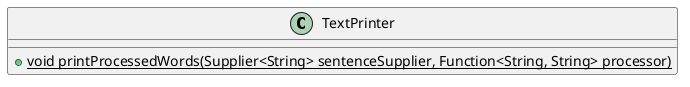 @startuml
'https://plantuml.com/class-diagram

class TextPrinter {
+ {static} void printProcessedWords(Supplier<String> sentenceSupplier, Function<String, String> processor)
}

@enduml